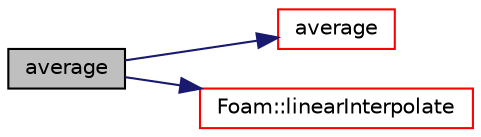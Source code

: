 digraph "average"
{
  bgcolor="transparent";
  edge [fontname="Helvetica",fontsize="10",labelfontname="Helvetica",labelfontsize="10"];
  node [fontname="Helvetica",fontsize="10",shape=record];
  rankdir="LR";
  Node1 [label="average",height=0.2,width=0.4,color="black", fillcolor="grey75", style="filled", fontcolor="black"];
  Node1 -> Node2 [color="midnightblue",fontsize="10",style="solid",fontname="Helvetica"];
  Node2 [label="average",height=0.2,width=0.4,color="red",URL="$a10972.html#a081533edd829853720cd0cbb61c5d49f",tooltip="Area-weighted average a surfaceField creating a volField. "];
  Node1 -> Node3 [color="midnightblue",fontsize="10",style="solid",fontname="Helvetica"];
  Node3 [label="Foam::linearInterpolate",height=0.2,width=0.4,color="red",URL="$a10936.html#a77094c8cc487d2a53de247336f41e78f"];
}
